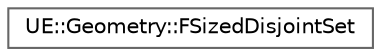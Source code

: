 digraph "Graphical Class Hierarchy"
{
 // INTERACTIVE_SVG=YES
 // LATEX_PDF_SIZE
  bgcolor="transparent";
  edge [fontname=Helvetica,fontsize=10,labelfontname=Helvetica,labelfontsize=10];
  node [fontname=Helvetica,fontsize=10,shape=box,height=0.2,width=0.4];
  rankdir="LR";
  Node0 [id="Node000000",label="UE::Geometry::FSizedDisjointSet",height=0.2,width=0.4,color="grey40", fillcolor="white", style="filled",URL="$da/d44/structUE_1_1Geometry_1_1FSizedDisjointSet.html",tooltip="Disjoint set with additional storage to track the size of each set."];
}

